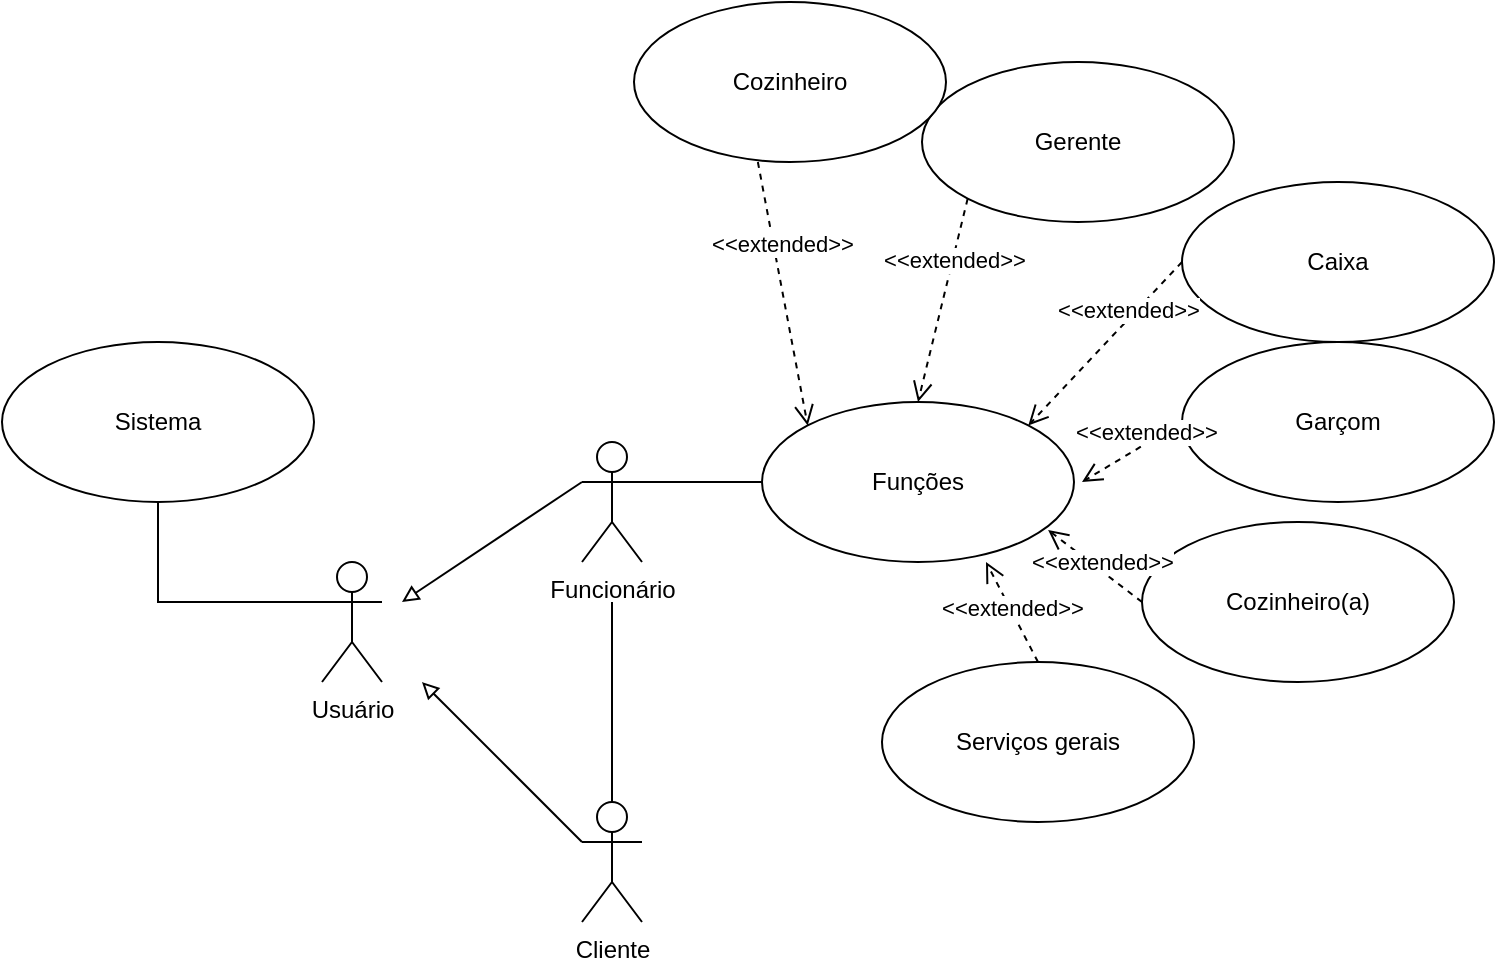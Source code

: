 <mxfile version="14.8.0" type="github">
  <diagram id="FbbW2fQmTggYpI_9AsRe" name="Page-1">
    <mxGraphModel dx="942" dy="614" grid="1" gridSize="10" guides="1" tooltips="1" connect="1" arrows="1" fold="1" page="1" pageScale="1" pageWidth="827" pageHeight="1169" math="0" shadow="0">
      <root>
        <mxCell id="0" />
        <mxCell id="1" parent="0" />
        <mxCell id="t3Jh7l3G9r-InBYetcF1-27" value="Sistema" style="ellipse;whiteSpace=wrap;html=1;" parent="1" vertex="1">
          <mxGeometry x="20" y="600" width="156" height="80" as="geometry" />
        </mxCell>
        <mxCell id="X1c2Ql7IfeiTJdYiRtZE-4" style="edgeStyle=orthogonalEdgeStyle;rounded=0;orthogonalLoop=1;jettySize=auto;html=1;exitX=1;exitY=0.333;exitDx=0;exitDy=0;exitPerimeter=0;entryX=0;entryY=0.5;entryDx=0;entryDy=0;endArrow=none;endFill=0;" edge="1" parent="1" source="t3Jh7l3G9r-InBYetcF1-28" target="X1c2Ql7IfeiTJdYiRtZE-3">
          <mxGeometry relative="1" as="geometry" />
        </mxCell>
        <mxCell id="t3Jh7l3G9r-InBYetcF1-28" value="Funcionário" style="shape=umlActor;verticalLabelPosition=bottom;verticalAlign=top;html=1;outlineConnect=0;" parent="1" vertex="1">
          <mxGeometry x="310" y="650" width="30" height="60" as="geometry" />
        </mxCell>
        <mxCell id="t3Jh7l3G9r-InBYetcF1-36" style="edgeStyle=orthogonalEdgeStyle;rounded=0;jumpSize=11;orthogonalLoop=1;jettySize=auto;html=1;exitX=0.5;exitY=0;exitDx=0;exitDy=0;exitPerimeter=0;fontSize=15;startArrow=none;startFill=0;endArrow=none;endFill=0;startSize=13;" parent="1" source="t3Jh7l3G9r-InBYetcF1-29" edge="1">
          <mxGeometry relative="1" as="geometry">
            <mxPoint x="325" y="730" as="targetPoint" />
          </mxGeometry>
        </mxCell>
        <mxCell id="t3Jh7l3G9r-InBYetcF1-29" value="Cliente" style="shape=umlActor;verticalLabelPosition=bottom;verticalAlign=top;html=1;outlineConnect=0;" parent="1" vertex="1">
          <mxGeometry x="310" y="830" width="30" height="60" as="geometry" />
        </mxCell>
        <mxCell id="X1c2Ql7IfeiTJdYiRtZE-2" style="edgeStyle=orthogonalEdgeStyle;rounded=0;orthogonalLoop=1;jettySize=auto;html=1;exitX=0;exitY=0.333;exitDx=0;exitDy=0;exitPerimeter=0;entryX=0.5;entryY=1;entryDx=0;entryDy=0;endArrow=none;endFill=0;" edge="1" parent="1" source="t3Jh7l3G9r-InBYetcF1-30" target="t3Jh7l3G9r-InBYetcF1-27">
          <mxGeometry relative="1" as="geometry" />
        </mxCell>
        <mxCell id="t3Jh7l3G9r-InBYetcF1-30" value="Usuário" style="shape=umlActor;verticalLabelPosition=bottom;verticalAlign=top;html=1;outlineConnect=0;" parent="1" vertex="1">
          <mxGeometry x="180" y="710" width="30" height="60" as="geometry" />
        </mxCell>
        <mxCell id="t3Jh7l3G9r-InBYetcF1-34" value="" style="endArrow=block;html=1;fontSize=15;startSize=13;exitX=0;exitY=0.333;exitDx=0;exitDy=0;exitPerimeter=0;endFill=0;" parent="1" source="t3Jh7l3G9r-InBYetcF1-28" edge="1">
          <mxGeometry width="50" height="50" relative="1" as="geometry">
            <mxPoint x="190" y="870" as="sourcePoint" />
            <mxPoint x="220" y="730" as="targetPoint" />
          </mxGeometry>
        </mxCell>
        <mxCell id="t3Jh7l3G9r-InBYetcF1-35" value="" style="endArrow=block;html=1;fontSize=15;startSize=13;endFill=0;exitX=0;exitY=0.333;exitDx=0;exitDy=0;exitPerimeter=0;" parent="1" source="t3Jh7l3G9r-InBYetcF1-29" edge="1">
          <mxGeometry width="50" height="50" relative="1" as="geometry">
            <mxPoint x="300" y="800" as="sourcePoint" />
            <mxPoint x="230" y="770" as="targetPoint" />
          </mxGeometry>
        </mxCell>
        <mxCell id="X1c2Ql7IfeiTJdYiRtZE-3" value="Funções" style="ellipse;whiteSpace=wrap;html=1;" vertex="1" parent="1">
          <mxGeometry x="400" y="630" width="156" height="80" as="geometry" />
        </mxCell>
        <mxCell id="X1c2Ql7IfeiTJdYiRtZE-5" value="Gerente" style="ellipse;whiteSpace=wrap;html=1;" vertex="1" parent="1">
          <mxGeometry x="480" y="460" width="156" height="80" as="geometry" />
        </mxCell>
        <mxCell id="X1c2Ql7IfeiTJdYiRtZE-6" value="Caixa&lt;br&gt;" style="ellipse;whiteSpace=wrap;html=1;" vertex="1" parent="1">
          <mxGeometry x="610" y="520" width="156" height="80" as="geometry" />
        </mxCell>
        <mxCell id="X1c2Ql7IfeiTJdYiRtZE-7" value="Garçom" style="ellipse;whiteSpace=wrap;html=1;" vertex="1" parent="1">
          <mxGeometry x="610" y="600" width="156" height="80" as="geometry" />
        </mxCell>
        <mxCell id="X1c2Ql7IfeiTJdYiRtZE-8" value="Cozinheiro" style="ellipse;whiteSpace=wrap;html=1;" vertex="1" parent="1">
          <mxGeometry x="336" y="430" width="156" height="80" as="geometry" />
        </mxCell>
        <mxCell id="X1c2Ql7IfeiTJdYiRtZE-9" value="Cozinheiro(a)" style="ellipse;whiteSpace=wrap;html=1;" vertex="1" parent="1">
          <mxGeometry x="590" y="690" width="156" height="80" as="geometry" />
        </mxCell>
        <mxCell id="X1c2Ql7IfeiTJdYiRtZE-10" value="Serviços gerais" style="ellipse;whiteSpace=wrap;html=1;" vertex="1" parent="1">
          <mxGeometry x="460" y="760" width="156" height="80" as="geometry" />
        </mxCell>
        <mxCell id="X1c2Ql7IfeiTJdYiRtZE-12" value="&amp;lt;&amp;lt;extended&amp;gt;&amp;gt;" style="html=1;verticalAlign=bottom;endArrow=open;dashed=1;endSize=8;exitX=0.397;exitY=1;exitDx=0;exitDy=0;exitPerimeter=0;entryX=0;entryY=0;entryDx=0;entryDy=0;" edge="1" parent="1" source="X1c2Ql7IfeiTJdYiRtZE-8" target="X1c2Ql7IfeiTJdYiRtZE-3">
          <mxGeometry x="-0.234" y="3" relative="1" as="geometry">
            <mxPoint x="430" y="597" as="sourcePoint" />
            <mxPoint x="310" y="597" as="targetPoint" />
            <mxPoint as="offset" />
          </mxGeometry>
        </mxCell>
        <mxCell id="X1c2Ql7IfeiTJdYiRtZE-15" value="&amp;lt;&amp;lt;extended&amp;gt;&amp;gt;" style="html=1;verticalAlign=bottom;endArrow=open;dashed=1;endSize=8;exitX=0;exitY=1;exitDx=0;exitDy=0;entryX=0.5;entryY=0;entryDx=0;entryDy=0;" edge="1" parent="1" source="X1c2Ql7IfeiTJdYiRtZE-5" target="X1c2Ql7IfeiTJdYiRtZE-3">
          <mxGeometry x="-0.234" y="3" relative="1" as="geometry">
            <mxPoint x="480.002" y="540" as="sourcePoint" />
            <mxPoint x="504.916" y="671.716" as="targetPoint" />
            <mxPoint as="offset" />
          </mxGeometry>
        </mxCell>
        <mxCell id="X1c2Ql7IfeiTJdYiRtZE-16" value="&amp;lt;&amp;lt;extended&amp;gt;&amp;gt;" style="html=1;verticalAlign=bottom;endArrow=open;dashed=1;endSize=8;exitX=0;exitY=0.5;exitDx=0;exitDy=0;entryX=1;entryY=0;entryDx=0;entryDy=0;" edge="1" parent="1" source="X1c2Ql7IfeiTJdYiRtZE-6" target="X1c2Ql7IfeiTJdYiRtZE-3">
          <mxGeometry x="-0.234" y="3" relative="1" as="geometry">
            <mxPoint x="544.846" y="600.004" as="sourcePoint" />
            <mxPoint x="520" y="701.72" as="targetPoint" />
            <mxPoint as="offset" />
          </mxGeometry>
        </mxCell>
        <mxCell id="X1c2Ql7IfeiTJdYiRtZE-17" value="&amp;lt;&amp;lt;extended&amp;gt;&amp;gt;" style="html=1;verticalAlign=bottom;endArrow=open;dashed=1;endSize=8;exitX=0;exitY=0.5;exitDx=0;exitDy=0;" edge="1" parent="1" source="X1c2Ql7IfeiTJdYiRtZE-7">
          <mxGeometry x="-0.234" y="3" relative="1" as="geometry">
            <mxPoint x="554.846" y="650.004" as="sourcePoint" />
            <mxPoint x="560" y="670" as="targetPoint" />
            <mxPoint as="offset" />
          </mxGeometry>
        </mxCell>
        <mxCell id="X1c2Ql7IfeiTJdYiRtZE-18" value="&amp;lt;&amp;lt;extended&amp;gt;&amp;gt;" style="html=1;verticalAlign=bottom;endArrow=open;dashed=1;endSize=8;exitX=0;exitY=0.5;exitDx=0;exitDy=0;entryX=0.917;entryY=0.8;entryDx=0;entryDy=0;entryPerimeter=0;" edge="1" parent="1" source="X1c2Ql7IfeiTJdYiRtZE-9" target="X1c2Ql7IfeiTJdYiRtZE-3">
          <mxGeometry x="-0.234" y="3" relative="1" as="geometry">
            <mxPoint x="532.846" y="558.284" as="sourcePoint" />
            <mxPoint x="550" y="700" as="targetPoint" />
            <mxPoint as="offset" />
          </mxGeometry>
        </mxCell>
        <mxCell id="X1c2Ql7IfeiTJdYiRtZE-19" value="&amp;lt;&amp;lt;extended&amp;gt;&amp;gt;" style="html=1;verticalAlign=bottom;endArrow=open;dashed=1;endSize=8;exitX=0.5;exitY=0;exitDx=0;exitDy=0;" edge="1" parent="1" source="X1c2Ql7IfeiTJdYiRtZE-10">
          <mxGeometry x="-0.234" y="3" relative="1" as="geometry">
            <mxPoint x="542.846" y="568.284" as="sourcePoint" />
            <mxPoint x="512" y="710" as="targetPoint" />
            <mxPoint as="offset" />
          </mxGeometry>
        </mxCell>
      </root>
    </mxGraphModel>
  </diagram>
</mxfile>
